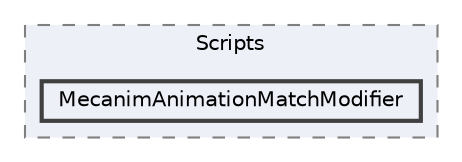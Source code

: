 digraph "external/spine-runtimes/spine-unity/Assets/Spine Examples/Scripts/MecanimAnimationMatchModifier"
{
 // LATEX_PDF_SIZE
  bgcolor="transparent";
  edge [fontname=Helvetica,fontsize=10,labelfontname=Helvetica,labelfontsize=10];
  node [fontname=Helvetica,fontsize=10,shape=box,height=0.2,width=0.4];
  compound=true
  subgraph clusterdir_00c8ee751a7ee06d76f5087202992553 {
    graph [ bgcolor="#edf0f7", pencolor="grey50", label="Scripts", fontname=Helvetica,fontsize=10 style="filled,dashed", URL="dir_00c8ee751a7ee06d76f5087202992553.html",tooltip=""]
  dir_cd46c44ae67c4486de77da8d0a266ee8 [label="MecanimAnimationMatchModifier", fillcolor="#edf0f7", color="grey25", style="filled,bold", URL="dir_cd46c44ae67c4486de77da8d0a266ee8.html",tooltip=""];
  }
}
